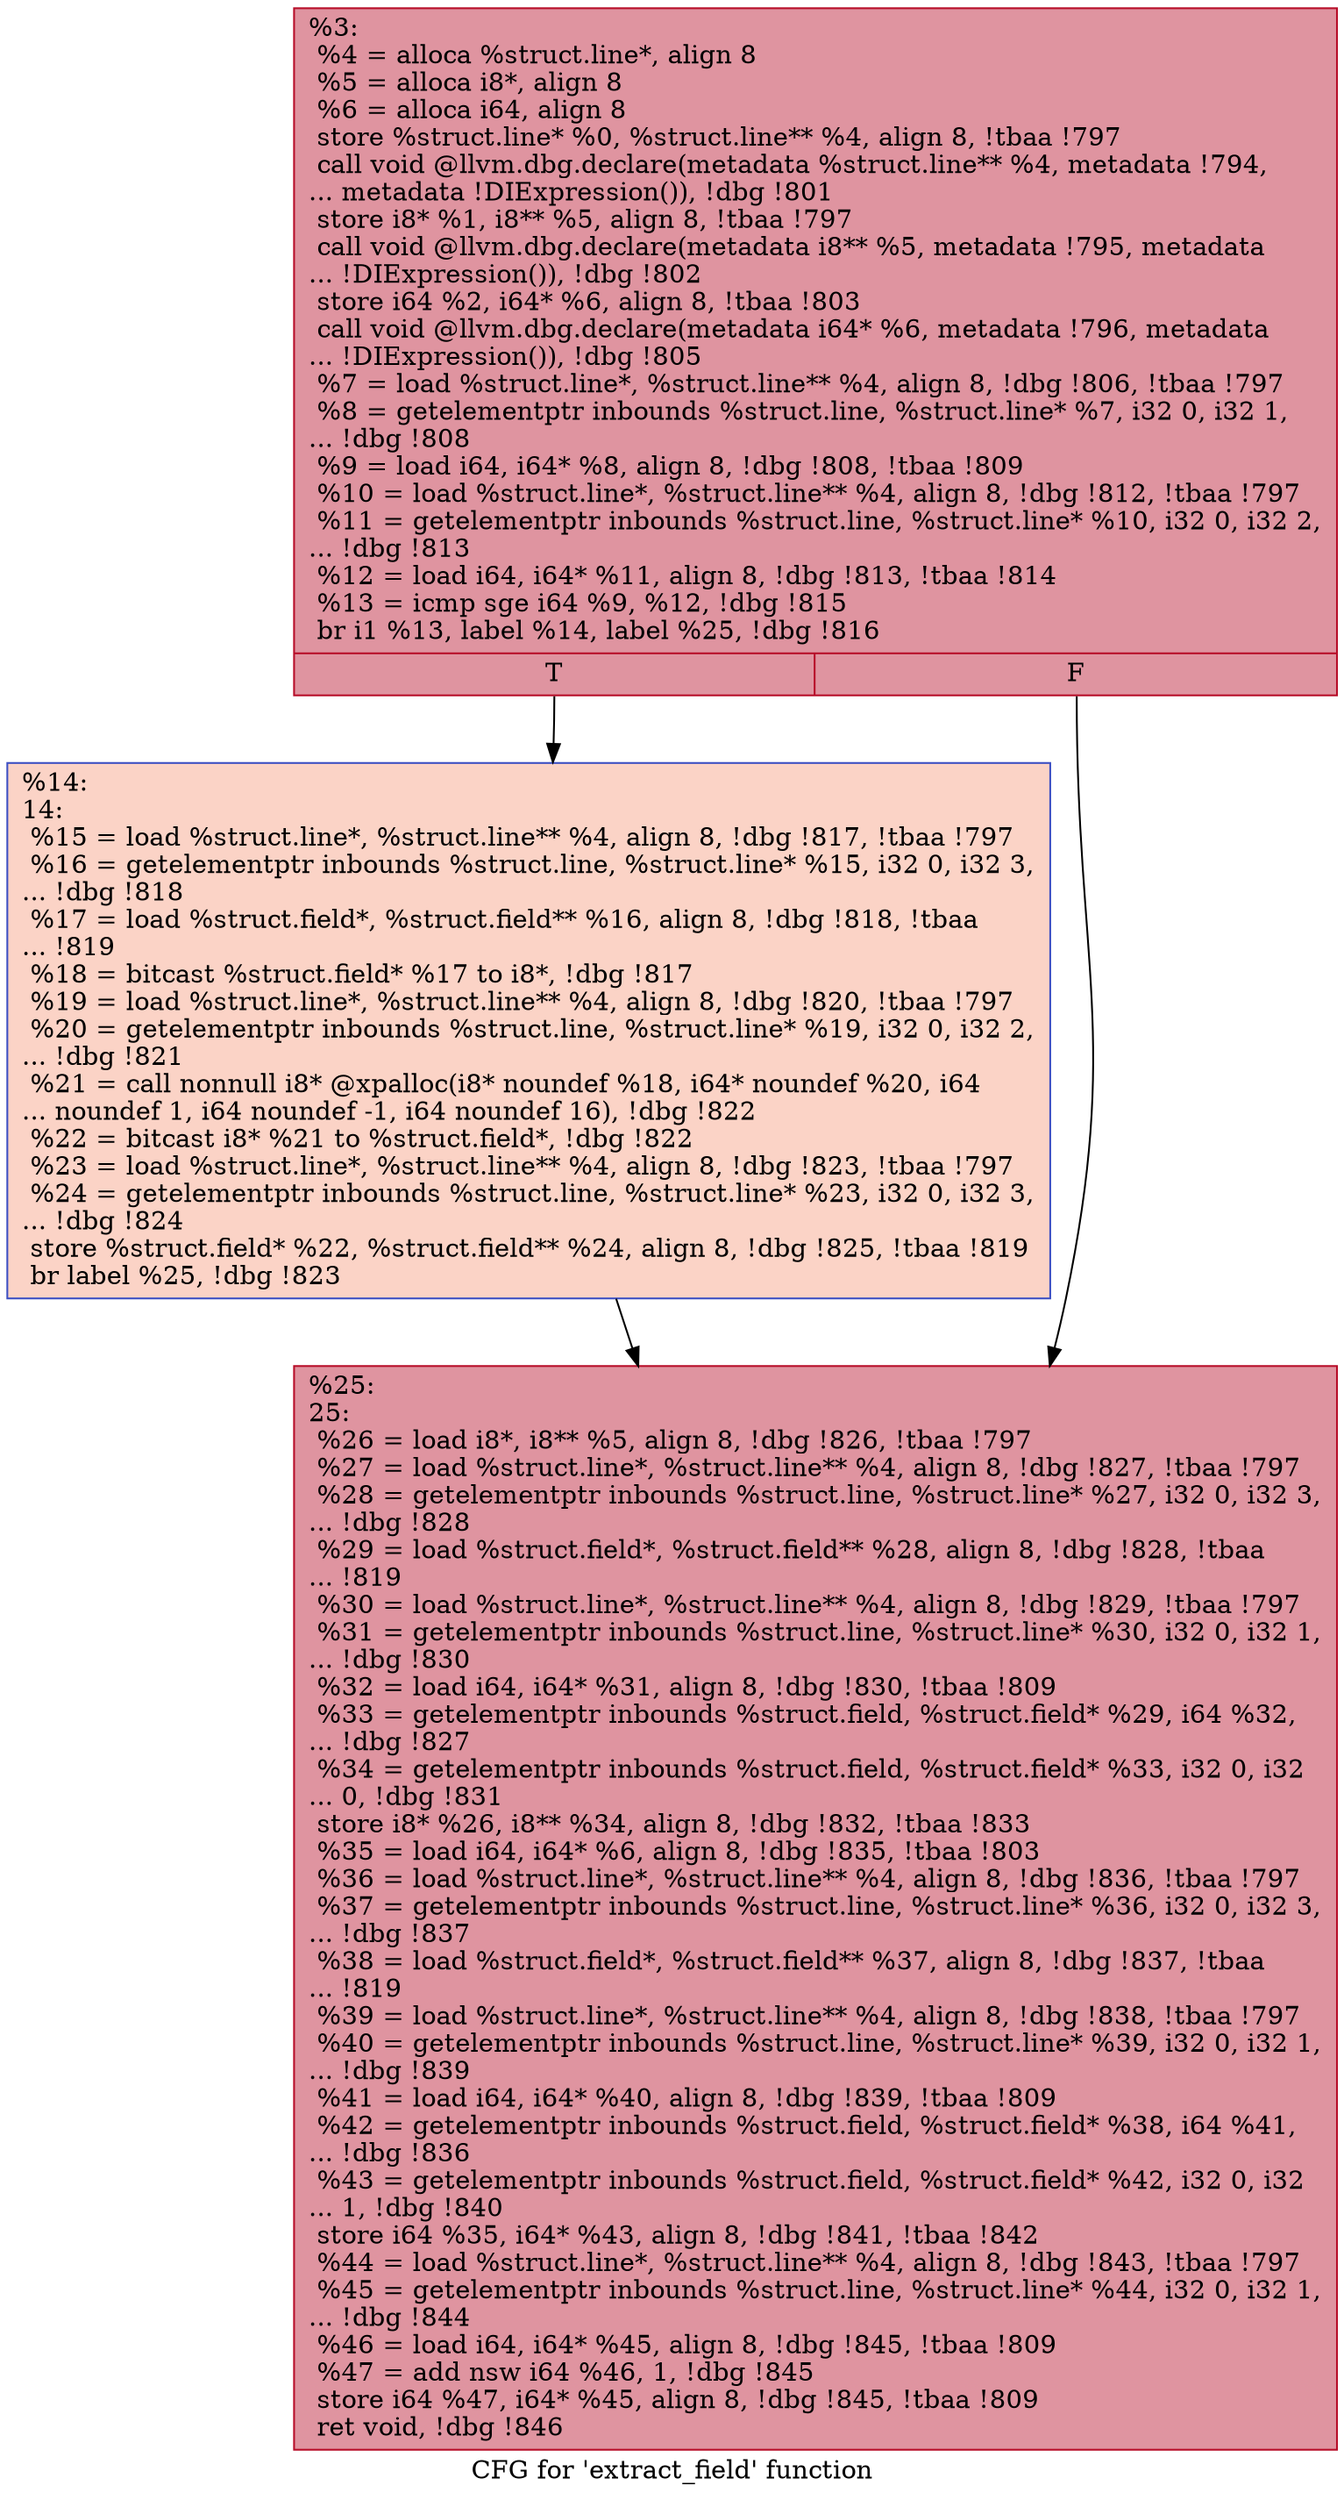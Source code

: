 digraph "CFG for 'extract_field' function" {
	label="CFG for 'extract_field' function";

	Node0x9adbe0 [shape=record,color="#b70d28ff", style=filled, fillcolor="#b70d2870",label="{%3:\l  %4 = alloca %struct.line*, align 8\l  %5 = alloca i8*, align 8\l  %6 = alloca i64, align 8\l  store %struct.line* %0, %struct.line** %4, align 8, !tbaa !797\l  call void @llvm.dbg.declare(metadata %struct.line** %4, metadata !794,\l... metadata !DIExpression()), !dbg !801\l  store i8* %1, i8** %5, align 8, !tbaa !797\l  call void @llvm.dbg.declare(metadata i8** %5, metadata !795, metadata\l... !DIExpression()), !dbg !802\l  store i64 %2, i64* %6, align 8, !tbaa !803\l  call void @llvm.dbg.declare(metadata i64* %6, metadata !796, metadata\l... !DIExpression()), !dbg !805\l  %7 = load %struct.line*, %struct.line** %4, align 8, !dbg !806, !tbaa !797\l  %8 = getelementptr inbounds %struct.line, %struct.line* %7, i32 0, i32 1,\l... !dbg !808\l  %9 = load i64, i64* %8, align 8, !dbg !808, !tbaa !809\l  %10 = load %struct.line*, %struct.line** %4, align 8, !dbg !812, !tbaa !797\l  %11 = getelementptr inbounds %struct.line, %struct.line* %10, i32 0, i32 2,\l... !dbg !813\l  %12 = load i64, i64* %11, align 8, !dbg !813, !tbaa !814\l  %13 = icmp sge i64 %9, %12, !dbg !815\l  br i1 %13, label %14, label %25, !dbg !816\l|{<s0>T|<s1>F}}"];
	Node0x9adbe0:s0 -> Node0x9adcb0;
	Node0x9adbe0:s1 -> Node0x9add00;
	Node0x9adcb0 [shape=record,color="#3d50c3ff", style=filled, fillcolor="#f59c7d70",label="{%14:\l14:                                               \l  %15 = load %struct.line*, %struct.line** %4, align 8, !dbg !817, !tbaa !797\l  %16 = getelementptr inbounds %struct.line, %struct.line* %15, i32 0, i32 3,\l... !dbg !818\l  %17 = load %struct.field*, %struct.field** %16, align 8, !dbg !818, !tbaa\l... !819\l  %18 = bitcast %struct.field* %17 to i8*, !dbg !817\l  %19 = load %struct.line*, %struct.line** %4, align 8, !dbg !820, !tbaa !797\l  %20 = getelementptr inbounds %struct.line, %struct.line* %19, i32 0, i32 2,\l... !dbg !821\l  %21 = call nonnull i8* @xpalloc(i8* noundef %18, i64* noundef %20, i64\l... noundef 1, i64 noundef -1, i64 noundef 16), !dbg !822\l  %22 = bitcast i8* %21 to %struct.field*, !dbg !822\l  %23 = load %struct.line*, %struct.line** %4, align 8, !dbg !823, !tbaa !797\l  %24 = getelementptr inbounds %struct.line, %struct.line* %23, i32 0, i32 3,\l... !dbg !824\l  store %struct.field* %22, %struct.field** %24, align 8, !dbg !825, !tbaa !819\l  br label %25, !dbg !823\l}"];
	Node0x9adcb0 -> Node0x9add00;
	Node0x9add00 [shape=record,color="#b70d28ff", style=filled, fillcolor="#b70d2870",label="{%25:\l25:                                               \l  %26 = load i8*, i8** %5, align 8, !dbg !826, !tbaa !797\l  %27 = load %struct.line*, %struct.line** %4, align 8, !dbg !827, !tbaa !797\l  %28 = getelementptr inbounds %struct.line, %struct.line* %27, i32 0, i32 3,\l... !dbg !828\l  %29 = load %struct.field*, %struct.field** %28, align 8, !dbg !828, !tbaa\l... !819\l  %30 = load %struct.line*, %struct.line** %4, align 8, !dbg !829, !tbaa !797\l  %31 = getelementptr inbounds %struct.line, %struct.line* %30, i32 0, i32 1,\l... !dbg !830\l  %32 = load i64, i64* %31, align 8, !dbg !830, !tbaa !809\l  %33 = getelementptr inbounds %struct.field, %struct.field* %29, i64 %32,\l... !dbg !827\l  %34 = getelementptr inbounds %struct.field, %struct.field* %33, i32 0, i32\l... 0, !dbg !831\l  store i8* %26, i8** %34, align 8, !dbg !832, !tbaa !833\l  %35 = load i64, i64* %6, align 8, !dbg !835, !tbaa !803\l  %36 = load %struct.line*, %struct.line** %4, align 8, !dbg !836, !tbaa !797\l  %37 = getelementptr inbounds %struct.line, %struct.line* %36, i32 0, i32 3,\l... !dbg !837\l  %38 = load %struct.field*, %struct.field** %37, align 8, !dbg !837, !tbaa\l... !819\l  %39 = load %struct.line*, %struct.line** %4, align 8, !dbg !838, !tbaa !797\l  %40 = getelementptr inbounds %struct.line, %struct.line* %39, i32 0, i32 1,\l... !dbg !839\l  %41 = load i64, i64* %40, align 8, !dbg !839, !tbaa !809\l  %42 = getelementptr inbounds %struct.field, %struct.field* %38, i64 %41,\l... !dbg !836\l  %43 = getelementptr inbounds %struct.field, %struct.field* %42, i32 0, i32\l... 1, !dbg !840\l  store i64 %35, i64* %43, align 8, !dbg !841, !tbaa !842\l  %44 = load %struct.line*, %struct.line** %4, align 8, !dbg !843, !tbaa !797\l  %45 = getelementptr inbounds %struct.line, %struct.line* %44, i32 0, i32 1,\l... !dbg !844\l  %46 = load i64, i64* %45, align 8, !dbg !845, !tbaa !809\l  %47 = add nsw i64 %46, 1, !dbg !845\l  store i64 %47, i64* %45, align 8, !dbg !845, !tbaa !809\l  ret void, !dbg !846\l}"];
}
